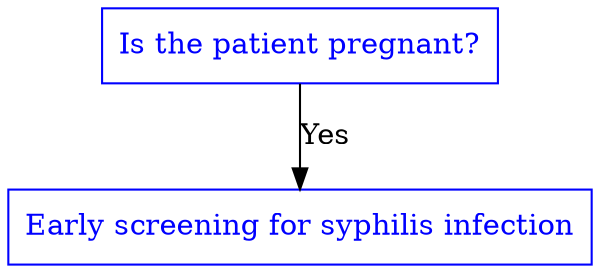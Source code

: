 digraph G {
    rankdir=TB
    
    node [shape=rectangle,color=blue,fontcolor=blue];
    start[label="Is the patient pregnant?"];
    
    
    node [shape=rectangle];
    screen_recomm[label="Early screening for syphilis infection",color=blue,fontcolor=blue];
    
    start -> screen_recomm [label="Yes"];
}